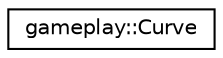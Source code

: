 digraph G
{
  edge [fontname="Helvetica",fontsize="10",labelfontname="Helvetica",labelfontsize="10"];
  node [fontname="Helvetica",fontsize="10",shape=record];
  rankdir="LR";
  Node1 [label="gameplay::Curve",height=0.2,width=0.4,color="black", fillcolor="white", style="filled",URL="$classgameplay_1_1_curve.html"];
}
